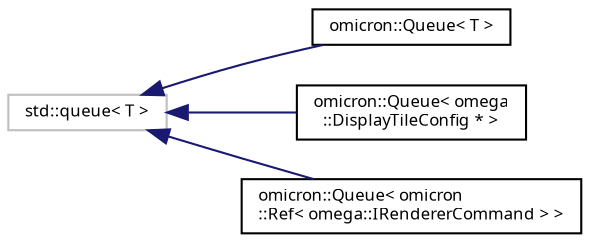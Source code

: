 digraph "Graphical Class Hierarchy"
{
  bgcolor="transparent";
  edge [fontname="FreeSans.ttf",fontsize="8",labelfontname="FreeSans.ttf",labelfontsize="8"];
  node [fontname="FreeSans.ttf",fontsize="8",shape=record];
  rankdir="LR";
  Node1 [label="std::queue\< T \>",height=0.2,width=0.4,color="grey75",tooltip="STL class. "];
  Node1 -> Node2 [dir="back",color="midnightblue",fontsize="8",style="solid",fontname="FreeSans.ttf"];
  Node2 [label="omicron::Queue\< T \>",height=0.2,width=0.4,color="black",URL="$classomicron_1_1_queue.html",tooltip="Queue is usually a lightweight wrapper around a standard library queue implementation. "];
  Node1 -> Node3 [dir="back",color="midnightblue",fontsize="8",style="solid",fontname="FreeSans.ttf"];
  Node3 [label="omicron::Queue\< omega\l::DisplayTileConfig * \>",height=0.2,width=0.4,color="black",URL="$classomicron_1_1_queue.html"];
  Node1 -> Node4 [dir="back",color="midnightblue",fontsize="8",style="solid",fontname="FreeSans.ttf"];
  Node4 [label="omicron::Queue\< omicron\l::Ref\< omega::IRendererCommand \> \>",height=0.2,width=0.4,color="black",URL="$classomicron_1_1_queue.html"];
}
